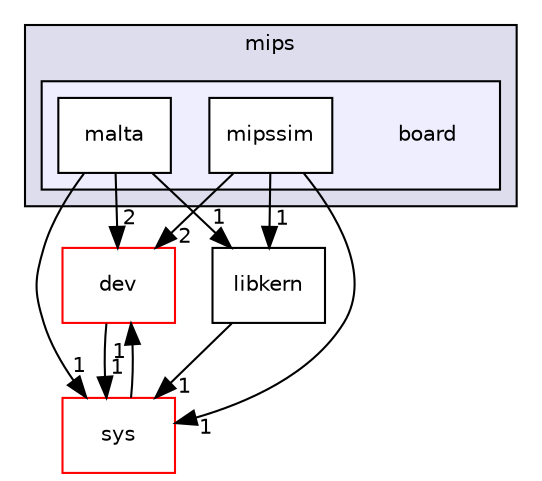 digraph "src/sys/mips/board" {
  compound=true
  node [ fontsize="10", fontname="Helvetica"];
  edge [ labelfontsize="10", labelfontname="Helvetica"];
  subgraph clusterdir_593cc3a4d0f8548784a534c65ffefa28 {
    graph [ bgcolor="#ddddee", pencolor="black", label="mips" fontname="Helvetica", fontsize="10", URL="dir_593cc3a4d0f8548784a534c65ffefa28.html"]
  subgraph clusterdir_8b5555131f6f1c1bc06e7f747af2723c {
    graph [ bgcolor="#eeeeff", pencolor="black", label="" URL="dir_8b5555131f6f1c1bc06e7f747af2723c.html"];
    dir_8b5555131f6f1c1bc06e7f747af2723c [shape=plaintext label="board"];
  dir_d344ff84e3c8c68db928ad6dad2552b8 [shape=box label="malta" fillcolor="white" style="filled" URL="dir_d344ff84e3c8c68db928ad6dad2552b8.html"];
  dir_6f8fc97376e57ef03927df2708efe2b6 [shape=box label="mipssim" fillcolor="white" style="filled" URL="dir_6f8fc97376e57ef03927df2708efe2b6.html"];
  }
  }
  dir_02790d9076d147370f66228ea312a7cf [shape=box label="dev" fillcolor="white" style="filled" color="red" URL="dir_02790d9076d147370f66228ea312a7cf.html"];
  dir_c529fe1005f766361284165817aae3f9 [shape=box label="sys" fillcolor="white" style="filled" color="red" URL="dir_c529fe1005f766361284165817aae3f9.html"];
  dir_19f1cc32150d20f3a8bed292754be1e3 [shape=box label="libkern" URL="dir_19f1cc32150d20f3a8bed292754be1e3.html"];
  dir_d344ff84e3c8c68db928ad6dad2552b8->dir_02790d9076d147370f66228ea312a7cf [headlabel="2", labeldistance=1.5 headhref="dir_000023_000014.html"];
  dir_d344ff84e3c8c68db928ad6dad2552b8->dir_19f1cc32150d20f3a8bed292754be1e3 [headlabel="1", labeldistance=1.5 headhref="dir_000023_000020.html"];
  dir_d344ff84e3c8c68db928ad6dad2552b8->dir_c529fe1005f766361284165817aae3f9 [headlabel="1", labeldistance=1.5 headhref="dir_000023_000027.html"];
  dir_6f8fc97376e57ef03927df2708efe2b6->dir_02790d9076d147370f66228ea312a7cf [headlabel="2", labeldistance=1.5 headhref="dir_000024_000014.html"];
  dir_6f8fc97376e57ef03927df2708efe2b6->dir_19f1cc32150d20f3a8bed292754be1e3 [headlabel="1", labeldistance=1.5 headhref="dir_000024_000020.html"];
  dir_6f8fc97376e57ef03927df2708efe2b6->dir_c529fe1005f766361284165817aae3f9 [headlabel="1", labeldistance=1.5 headhref="dir_000024_000027.html"];
  dir_02790d9076d147370f66228ea312a7cf->dir_c529fe1005f766361284165817aae3f9 [headlabel="1", labeldistance=1.5 headhref="dir_000014_000027.html"];
  dir_19f1cc32150d20f3a8bed292754be1e3->dir_c529fe1005f766361284165817aae3f9 [headlabel="1", labeldistance=1.5 headhref="dir_000020_000027.html"];
  dir_c529fe1005f766361284165817aae3f9->dir_02790d9076d147370f66228ea312a7cf [headlabel="1", labeldistance=1.5 headhref="dir_000027_000014.html"];
}
